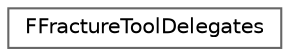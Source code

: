 digraph "Graphical Class Hierarchy"
{
 // INTERACTIVE_SVG=YES
 // LATEX_PDF_SIZE
  bgcolor="transparent";
  edge [fontname=Helvetica,fontsize=10,labelfontname=Helvetica,labelfontsize=10];
  node [fontname=Helvetica,fontsize=10,shape=box,height=0.2,width=0.4];
  rankdir="LR";
  Node0 [id="Node000000",label="FFractureToolDelegates",height=0.2,width=0.4,color="grey40", fillcolor="white", style="filled",URL="$de/dc5/classFFractureToolDelegates.html",tooltip=" "];
}
